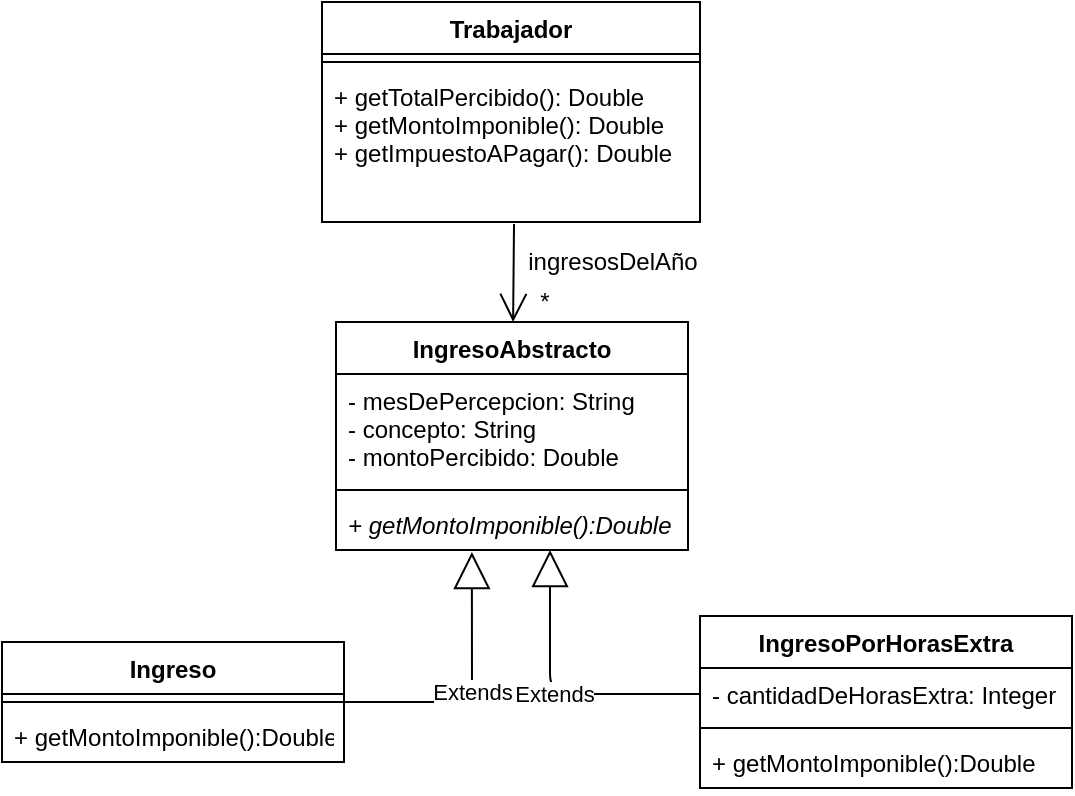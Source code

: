 <mxfile version="13.0.3" type="device"><diagram id="gvFlWXr5Cf6il_ejoFst" name="Page-1"><mxGraphModel dx="1422" dy="822" grid="1" gridSize="10" guides="1" tooltips="1" connect="1" arrows="1" fold="1" page="1" pageScale="1" pageWidth="827" pageHeight="1169" math="0" shadow="0"><root><mxCell id="0"/><mxCell id="1" parent="0"/><mxCell id="9vwlDqziVAW-9UNzLUvt-1" value="Trabajador" style="swimlane;fontStyle=1;align=center;verticalAlign=top;childLayout=stackLayout;horizontal=1;startSize=26;horizontalStack=0;resizeParent=1;resizeParentMax=0;resizeLast=0;collapsible=1;marginBottom=0;" vertex="1" parent="1"><mxGeometry x="319" y="230" width="189" height="110" as="geometry"/></mxCell><mxCell id="9vwlDqziVAW-9UNzLUvt-3" value="" style="line;strokeWidth=1;fillColor=none;align=left;verticalAlign=middle;spacingTop=-1;spacingLeft=3;spacingRight=3;rotatable=0;labelPosition=right;points=[];portConstraint=eastwest;" vertex="1" parent="9vwlDqziVAW-9UNzLUvt-1"><mxGeometry y="26" width="189" height="8" as="geometry"/></mxCell><mxCell id="9vwlDqziVAW-9UNzLUvt-4" value="+ getTotalPercibido(): Double&#10;+ getMontoImponible(): Double&#10;+ getImpuestoAPagar(): Double" style="text;strokeColor=none;fillColor=none;align=left;verticalAlign=top;spacingLeft=4;spacingRight=4;overflow=hidden;rotatable=0;points=[[0,0.5],[1,0.5]];portConstraint=eastwest;" vertex="1" parent="9vwlDqziVAW-9UNzLUvt-1"><mxGeometry y="34" width="189" height="76" as="geometry"/></mxCell><mxCell id="9vwlDqziVAW-9UNzLUvt-6" value="IngresoAbstracto" style="swimlane;fontStyle=1;align=center;verticalAlign=top;childLayout=stackLayout;horizontal=1;startSize=26;horizontalStack=0;resizeParent=1;resizeParentMax=0;resizeLast=0;collapsible=1;marginBottom=0;" vertex="1" parent="1"><mxGeometry x="326" y="390" width="176" height="114" as="geometry"/></mxCell><mxCell id="9vwlDqziVAW-9UNzLUvt-7" value="- mesDePercepcion: String&#10;- concepto: String&#10;- montoPercibido: Double" style="text;strokeColor=none;fillColor=none;align=left;verticalAlign=top;spacingLeft=4;spacingRight=4;overflow=hidden;rotatable=0;points=[[0,0.5],[1,0.5]];portConstraint=eastwest;" vertex="1" parent="9vwlDqziVAW-9UNzLUvt-6"><mxGeometry y="26" width="176" height="54" as="geometry"/></mxCell><mxCell id="9vwlDqziVAW-9UNzLUvt-8" value="" style="line;strokeWidth=1;fillColor=none;align=left;verticalAlign=middle;spacingTop=-1;spacingLeft=3;spacingRight=3;rotatable=0;labelPosition=right;points=[];portConstraint=eastwest;" vertex="1" parent="9vwlDqziVAW-9UNzLUvt-6"><mxGeometry y="80" width="176" height="8" as="geometry"/></mxCell><mxCell id="9vwlDqziVAW-9UNzLUvt-9" value="+ getMontoImponible():Double" style="text;strokeColor=none;fillColor=none;align=left;verticalAlign=top;spacingLeft=4;spacingRight=4;overflow=hidden;rotatable=0;points=[[0,0.5],[1,0.5]];portConstraint=eastwest;fontStyle=2" vertex="1" parent="9vwlDqziVAW-9UNzLUvt-6"><mxGeometry y="88" width="176" height="26" as="geometry"/></mxCell><mxCell id="9vwlDqziVAW-9UNzLUvt-25" value="" style="endArrow=open;endFill=1;endSize=12;html=1;exitX=0.508;exitY=1.013;exitDx=0;exitDy=0;exitPerimeter=0;" edge="1" parent="1" source="9vwlDqziVAW-9UNzLUvt-4" target="9vwlDqziVAW-9UNzLUvt-6"><mxGeometry width="160" relative="1" as="geometry"><mxPoint x="450" y="360" as="sourcePoint"/><mxPoint x="610" y="360" as="targetPoint"/></mxGeometry></mxCell><mxCell id="9vwlDqziVAW-9UNzLUvt-26" value="ingresosDelAño" style="text;html=1;align=center;verticalAlign=middle;resizable=0;points=[];autosize=1;" vertex="1" parent="1"><mxGeometry x="414" y="350" width="100" height="20" as="geometry"/></mxCell><mxCell id="9vwlDqziVAW-9UNzLUvt-27" value="*" style="text;html=1;align=center;verticalAlign=middle;resizable=0;points=[];autosize=1;" vertex="1" parent="1"><mxGeometry x="420" y="370" width="20" height="20" as="geometry"/></mxCell><mxCell id="9vwlDqziVAW-9UNzLUvt-15" value="IngresoPorHorasExtra" style="swimlane;fontStyle=1;align=center;verticalAlign=top;childLayout=stackLayout;horizontal=1;startSize=26;horizontalStack=0;resizeParent=1;resizeParentMax=0;resizeLast=0;collapsible=1;marginBottom=0;" vertex="1" parent="1"><mxGeometry x="508" y="537" width="186" height="86" as="geometry"/></mxCell><mxCell id="9vwlDqziVAW-9UNzLUvt-16" value="- cantidadDeHorasExtra: Integer" style="text;strokeColor=none;fillColor=none;align=left;verticalAlign=top;spacingLeft=4;spacingRight=4;overflow=hidden;rotatable=0;points=[[0,0.5],[1,0.5]];portConstraint=eastwest;" vertex="1" parent="9vwlDqziVAW-9UNzLUvt-15"><mxGeometry y="26" width="186" height="26" as="geometry"/></mxCell><mxCell id="9vwlDqziVAW-9UNzLUvt-17" value="" style="line;strokeWidth=1;fillColor=none;align=left;verticalAlign=middle;spacingTop=-1;spacingLeft=3;spacingRight=3;rotatable=0;labelPosition=right;points=[];portConstraint=eastwest;" vertex="1" parent="9vwlDqziVAW-9UNzLUvt-15"><mxGeometry y="52" width="186" height="8" as="geometry"/></mxCell><mxCell id="9vwlDqziVAW-9UNzLUvt-18" value="+ getMontoImponible():Double" style="text;strokeColor=none;fillColor=none;align=left;verticalAlign=top;spacingLeft=4;spacingRight=4;overflow=hidden;rotatable=0;points=[[0,0.5],[1,0.5]];portConstraint=eastwest;" vertex="1" parent="9vwlDqziVAW-9UNzLUvt-15"><mxGeometry y="60" width="186" height="26" as="geometry"/></mxCell><mxCell id="9vwlDqziVAW-9UNzLUvt-10" value="Ingreso" style="swimlane;fontStyle=1;align=center;verticalAlign=top;childLayout=stackLayout;horizontal=1;startSize=26;horizontalStack=0;resizeParent=1;resizeParentMax=0;resizeLast=0;collapsible=1;marginBottom=0;" vertex="1" parent="1"><mxGeometry x="159" y="550" width="171" height="60" as="geometry"/></mxCell><mxCell id="9vwlDqziVAW-9UNzLUvt-12" value="" style="line;strokeWidth=1;fillColor=none;align=left;verticalAlign=middle;spacingTop=-1;spacingLeft=3;spacingRight=3;rotatable=0;labelPosition=right;points=[];portConstraint=eastwest;" vertex="1" parent="9vwlDqziVAW-9UNzLUvt-10"><mxGeometry y="26" width="171" height="8" as="geometry"/></mxCell><mxCell id="9vwlDqziVAW-9UNzLUvt-13" value="+ getMontoImponible():Double" style="text;strokeColor=none;fillColor=none;align=left;verticalAlign=top;spacingLeft=4;spacingRight=4;overflow=hidden;rotatable=0;points=[[0,0.5],[1,0.5]];portConstraint=eastwest;" vertex="1" parent="9vwlDqziVAW-9UNzLUvt-10"><mxGeometry y="34" width="171" height="26" as="geometry"/></mxCell><mxCell id="9vwlDqziVAW-9UNzLUvt-28" value="Extends" style="endArrow=block;endSize=16;endFill=0;html=1;exitX=1;exitY=0.5;exitDx=0;exitDy=0;exitPerimeter=0;entryX=0.386;entryY=1.038;entryDx=0;entryDy=0;entryPerimeter=0;" edge="1" parent="1" source="9vwlDqziVAW-9UNzLUvt-12" target="9vwlDqziVAW-9UNzLUvt-9"><mxGeometry width="160" relative="1" as="geometry"><mxPoint x="350" y="590" as="sourcePoint"/><mxPoint x="510" y="590" as="targetPoint"/><Array as="points"><mxPoint x="394" y="580"/></Array></mxGeometry></mxCell><mxCell id="9vwlDqziVAW-9UNzLUvt-29" value="Extends" style="endArrow=block;endSize=16;endFill=0;html=1;exitX=0;exitY=0.5;exitDx=0;exitDy=0;entryX=0.608;entryY=1;entryDx=0;entryDy=0;entryPerimeter=0;" edge="1" parent="1" source="9vwlDqziVAW-9UNzLUvt-16" target="9vwlDqziVAW-9UNzLUvt-9"><mxGeometry width="160" relative="1" as="geometry"><mxPoint x="430" y="590" as="sourcePoint"/><mxPoint x="433" y="510" as="targetPoint"/><Array as="points"><mxPoint x="433" y="576"/></Array></mxGeometry></mxCell></root></mxGraphModel></diagram></mxfile>